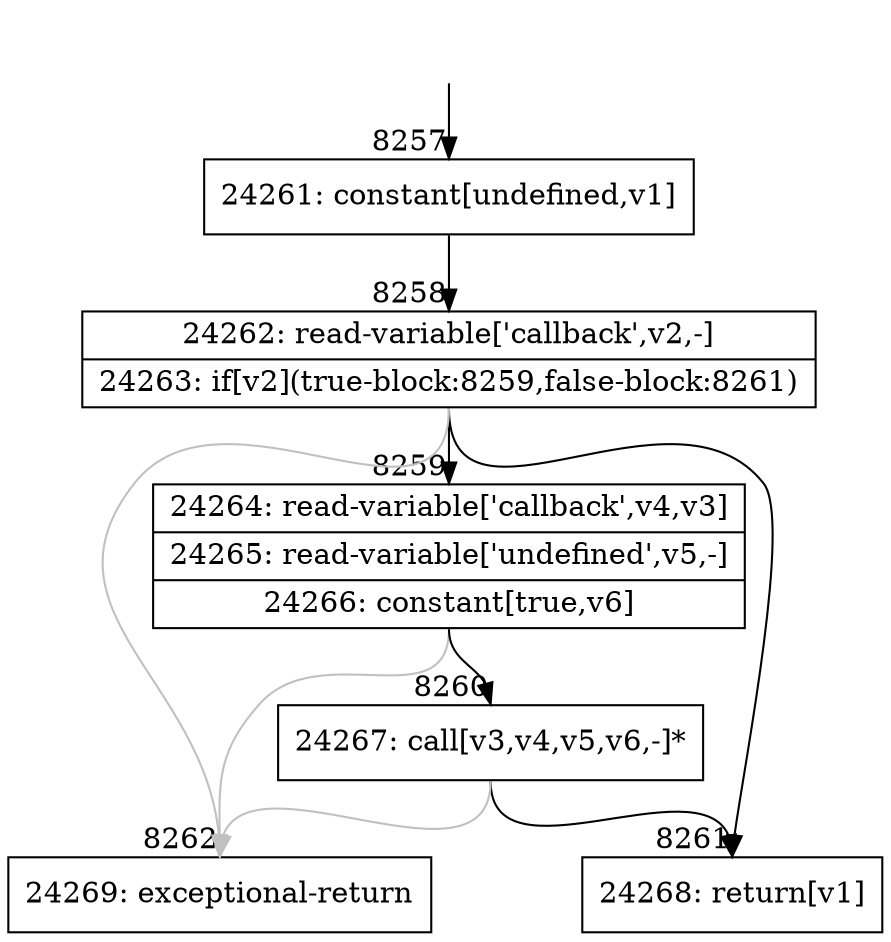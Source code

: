 digraph {
rankdir="TD"
BB_entry512[shape=none,label=""];
BB_entry512 -> BB8257 [tailport=s, headport=n, headlabel="    8257"]
BB8257 [shape=record label="{24261: constant[undefined,v1]}" ] 
BB8257 -> BB8258 [tailport=s, headport=n, headlabel="      8258"]
BB8258 [shape=record label="{24262: read-variable['callback',v2,-]|24263: if[v2](true-block:8259,false-block:8261)}" ] 
BB8258 -> BB8259 [tailport=s, headport=n, headlabel="      8259"]
BB8258 -> BB8261 [tailport=s, headport=n, headlabel="      8261"]
BB8258 -> BB8262 [tailport=s, headport=n, color=gray, headlabel="      8262"]
BB8259 [shape=record label="{24264: read-variable['callback',v4,v3]|24265: read-variable['undefined',v5,-]|24266: constant[true,v6]}" ] 
BB8259 -> BB8260 [tailport=s, headport=n, headlabel="      8260"]
BB8259 -> BB8262 [tailport=s, headport=n, color=gray]
BB8260 [shape=record label="{24267: call[v3,v4,v5,v6,-]*}" ] 
BB8260 -> BB8261 [tailport=s, headport=n]
BB8260 -> BB8262 [tailport=s, headport=n, color=gray]
BB8261 [shape=record label="{24268: return[v1]}" ] 
BB8262 [shape=record label="{24269: exceptional-return}" ] 
}
